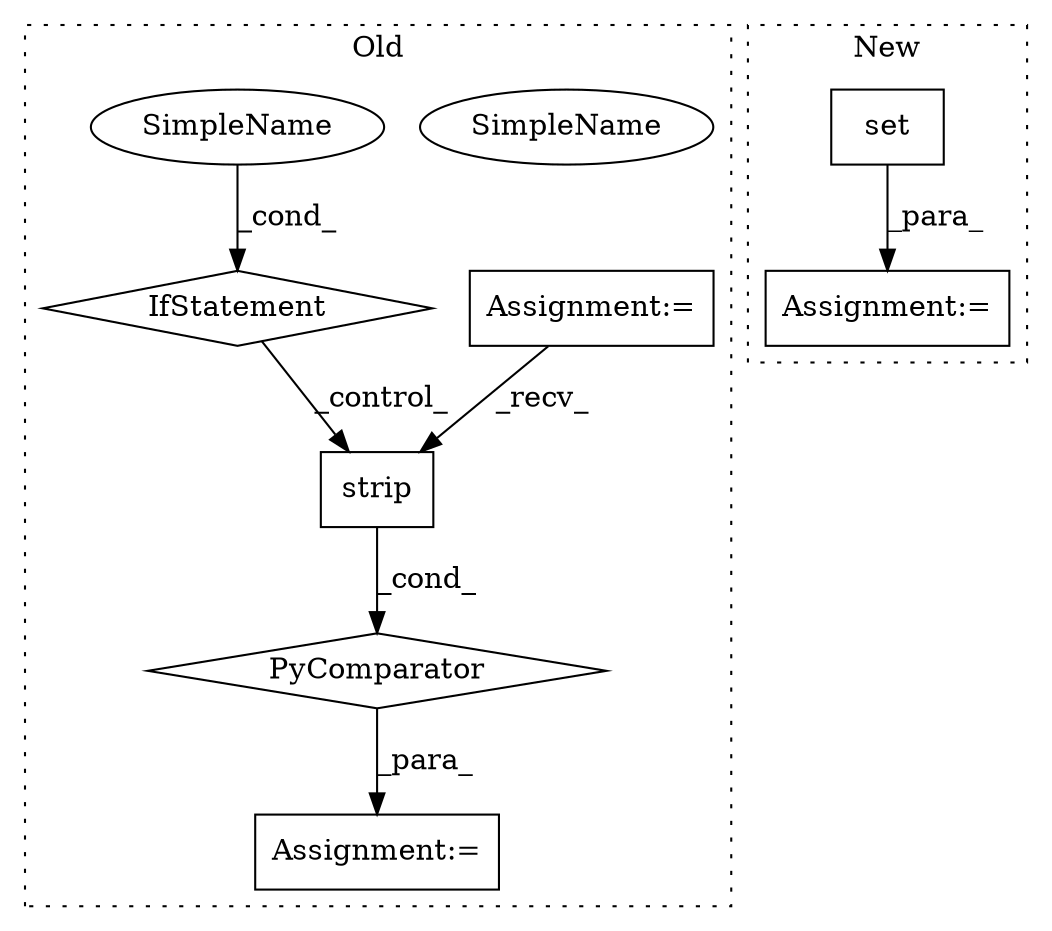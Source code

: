 digraph G {
subgraph cluster0 {
1 [label="strip" a="32" s="9076" l="7" shape="box"];
3 [label="IfStatement" a="25" s="9159" l="44" shape="diamond"];
4 [label="SimpleName" a="42" s="9198" l="5" shape="ellipse"];
5 [label="PyComparator" a="113" s="9159" l="44" shape="diamond"];
6 [label="Assignment:=" a="7" s="9159" l="44" shape="box"];
7 [label="Assignment:=" a="7" s="9048" l="1" shape="box"];
9 [label="SimpleName" a="42" s="9198" l="5" shape="ellipse"];
label = "Old";
style="dotted";
}
subgraph cluster1 {
2 [label="set" a="32" s="9202,9213" l="4,1" shape="box"];
8 [label="Assignment:=" a="7" s="9201" l="1" shape="box"];
label = "New";
style="dotted";
}
1 -> 5 [label="_cond_"];
2 -> 8 [label="_para_"];
3 -> 1 [label="_control_"];
5 -> 7 [label="_para_"];
6 -> 1 [label="_recv_"];
9 -> 3 [label="_cond_"];
}